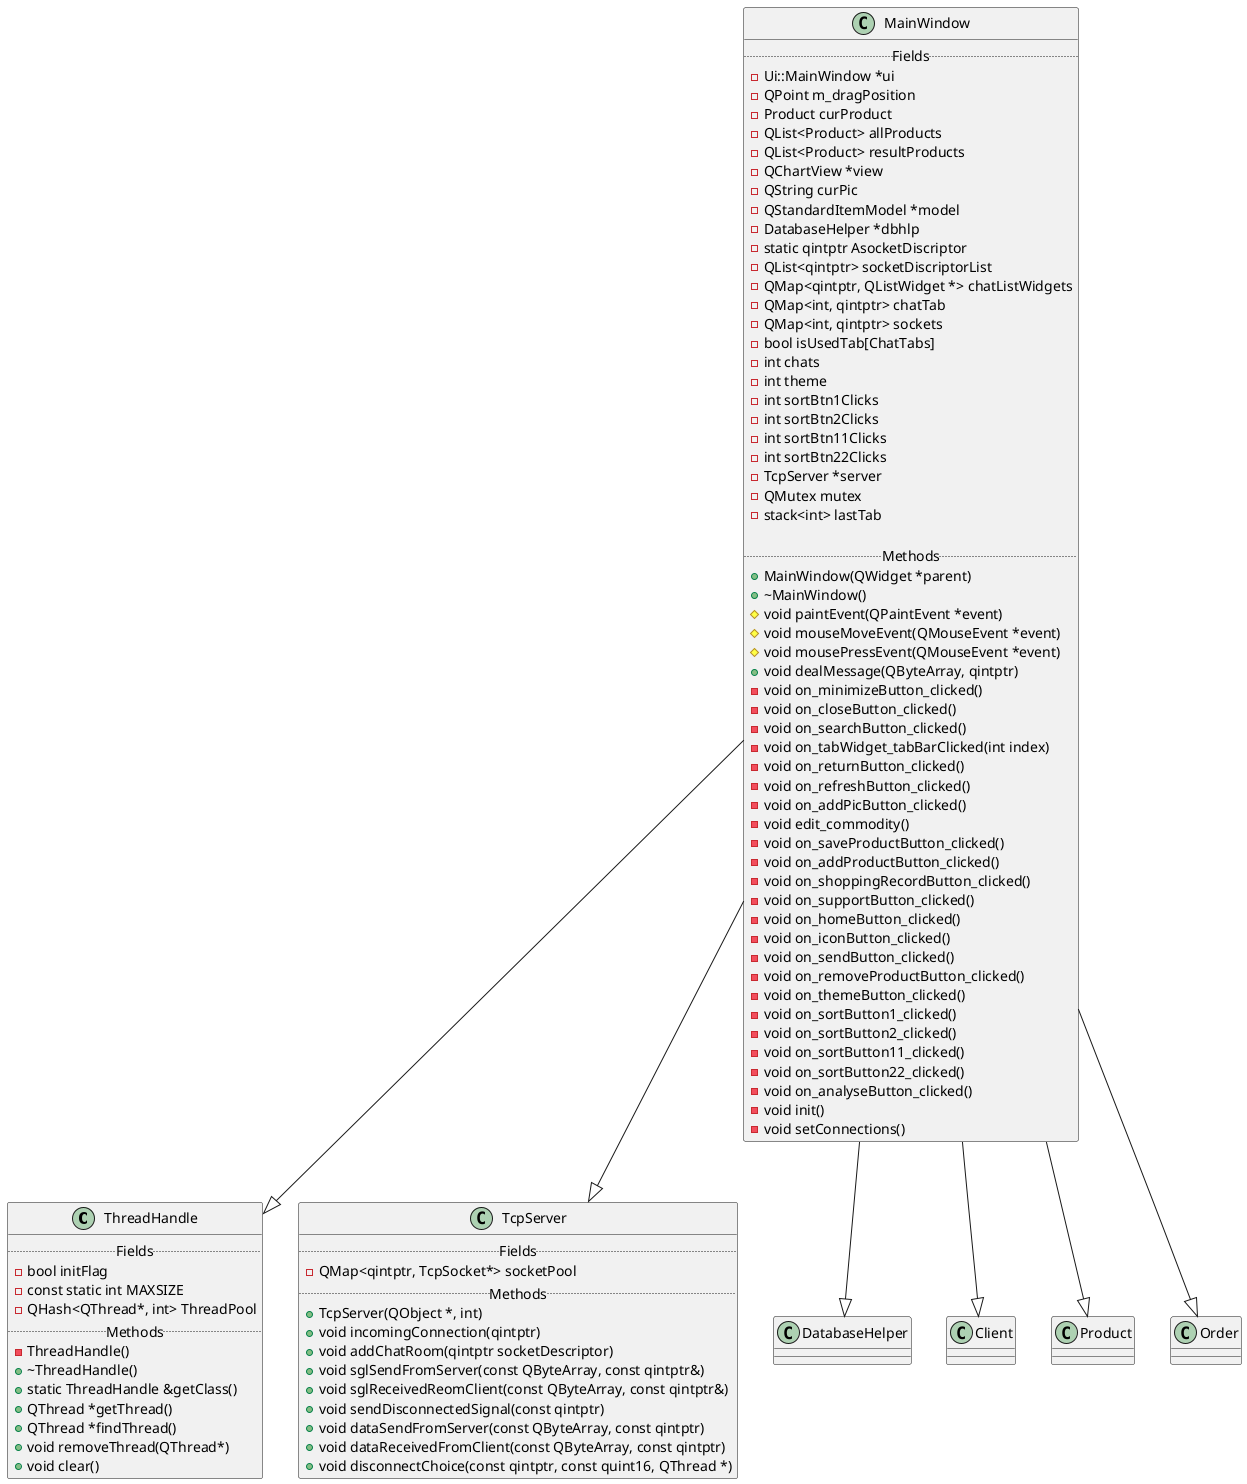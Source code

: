 @startuml

' class SearchLine {
'     .. Fields ..
'     - Ui::SearchLine *ui

'     .. Methods ..
'     + SearchLine(QWidget *)
'     + ~SearchLine()
'     + void returnPressed()
'     - void on_searchButton_clicked()
' }

' class TcpSocket {
'     .. Fields ..
'     - QMutex mutex

'     .. Methods ..
'     + TcpSocket(QObject *)
'     + void sendMessageToServer(QByteArray)
'     + void receivedMessage()
'     + void sendAByteArray(const QByteArray)
' }

' class MainWindow {
'     .. Fields ..
'     - Ui::MainWindow *ui
'     - Carousel *carousel
'     - SearchLine *searchLine
'     - QPoint m_dragPosition
'     - bool isLogging
'     - bool isLogged
'     - Login *loginWindow
'     - Client curClient
'     - QString curAvatar
'     - QList<Product> resultProducts
'     - QList<Product> allProducts
'     - QList<Product> pickedProducts
'     - int sortBtn1Clicks
'     - int sortBtn2Clicks
'     - bool echoMode
'     - Product curProduct
'     - int theme
'     - QList<Order> toPayOrders
'     - QList<Order> productsInCart
'     - QStandardItemModel *model
'     - Order curOrder
'     - stack<int> lastTab
'     - TcpSocket *socket

'     .. Methods ..
'     + explicit MainWindow(QWidget*)
'     + ~MainWindow()
'     # void paintEvent(QPaintEvent*)
'     # void mouseMoveEvent(QMouseEvent*)
'     # void mousePressEvent(QMouseEvent*)
'     + void loginSuccessfully()
'     + void signinSuccessfully()
'     - void dealMessage(const QByteArray)
'     - void on_minimizeButton_clicked()
'     - void on_closeButton_clicked()
'     - void on_loginButton_clicked()
'     - void loginNow(const QString, const QString)
'     - void signinNow(const QString, const QString)
'     - void on_profileButton_clicked()
'     - void on_tabWidget_tabBarClicked(int)
'     - void on_saveButton_clicked()
'     - void on_sendButton_clicked()
'     - void on_themeButton_clicked()
'     - void on_shoppingRecordButton_clicked()
'     - void on_refreshButton_clicked()
'     - void on_searchButton_clicked()
'     - void on_supportButton_clicked()
'     - void show_commodity()
'     - void on_spinBox_valueChanged(int)
'     - void on_returnButton_clicked()
'     - void on_iconButton_clicked()
'     - void on_homeButton_clicked()
'     - void on_purchaseButton_clicked()
'     - void on_payButton_clicked()
'     - void on_shoppingCartButton_clicked()
'     - void on_addToCartButton_clicked()
'     - void on_purchaseButton2_clicked()
'     - void on_clearButton_clicked()
'     - void on_avatarButton_clicked()
'     - void on_withDrawButton_clicked()
'     - void on_sortButton1_clicked()
'     - void on_sortButton2_clicked()
'     - void on_historyButton_clicked()
'     - void on_echoModePushButton_clicked()
'     - void init()
'     - void setConnections()
'     - void initCartAndHistory()
' }

' class Login {
'     .. Fields ..
'     - Ui::Login *ui
'     - static bool isLogging

'     .. Methods ..
'     + Login(QWidget *)
'     + ~Login()
'     + void loginNow(const QString, const QString)
'     + void signinNow(const QString, const QString)
'     + void loginSuccessfully()
'     + void signinSuccessfully()
'     - void on_loginButton_clicked()
'     - void on_signinButton_clicked()
' }

' class Carousel {
'     .. Fields ..
'     + Carousel(const QVector<QString>, QWidget *)
'     + int maxImages 
'     - const int width
'     - const int height
'     - QVector<QPixmap> images
'     - ClickableLabel *imageLabel
'     - QPushButton *nextButton
'     - QPushButton *prevButton
'     - QVector<QPushButton *> dots
'     - QTimer *timer
'     - int currentImageIndex

'     .. Methods ..
'     + void imageClicked(const int)
'     - void nextImage()
'     - void prevImage()
'     - void jumpToImage(int)
'     - void updateDots()
' }

' class ClickableLabel {
'     .. Methods ..
'     + ClickableLabel(QWidget *)
'     # void mousePressEvent(QMouseEvent *)
'     + void clicked()
' }

' class Client {
'     .. Fields ..
'     - QString clientName
'     - int clientId
'     - QString clientPhone
'     - QDateTime clientSignTime
'     - QString clientPwd
'     - int clientBought
'     - QString clientImage
'     - QString clientAddress

'     .. Methods ..
'     + Client()
'     + Client(QString, int, QString, QDateTime, QString, int, QString)
'     + static QJsonObject toJsonObject(const Client)
'     + static Client fromJsonObject(const QJsonObject)
'     + void setClientName(QString clientName)
'     + void setClientId(int clientId)
'     + void setClientPhone(QString clientPhone)
'     + void setClientSignTime(QDateTime clientSignTime)
'     + void setClientPwd(QString clientPwd)
'     + void setClientBought(int clientBought)
'     + void setClientImage(QString clientImage)
'     + void setClientAddress(QString clientAddress)

'     + QString getClientName() const
'     + int getClientId() const
'     + QString getClientPhone() const
'     + QDateTime getClientSignTime() const;
'     + QString getClientPwd() const
'     + int getClientBought() const
'     + QString getClientImage() const
'     + QString getClientAddress() const
' }

' class Order {
'     .. Fields ..
'     - int orderId
'     - QString orderProductName
'     - int orderProductNum
'     - QString orderProductStyle
'     - int orderProductId
'     - QString orderProductImage
'     - QString orderCost
'     - QDateTime orderTime
'     - QString orderClient
'     - int orderClientId
'     - int orderCheck
'     - int orderHide

'     .. Methods ..
'     + Order()
'     + Order(int, QString, int, QString, int, QString, QDateTime, QString, int, int, int)
'     + static QJsonObject toJsonObject(const Order)
'     + static Order fromJsonObject(const QJsonObject)
'     + static QJsonObject toJsonObjectArray(const QList<Order>)
'     + static QList<Order> fromJsonObjectArray(const QJsonObject)
'     + int getOrderHide() const
'     + void setOrderHide(int)
'     + int getOrderCheck() const
'     + void setOrderCheck(int)
'     + int getOrderClientId() const
'     + void setOrderClientId(int)
'     + QString getOrderClient() const
'     + void setOrderClient(const QString)
'     + QDateTime getOrderTime() const
'     + void setOrderTime(const QDateTime)
'     + QString getOrderCost() const
'     + void setOrderCost(const QString)
'     + int getOrderProductId() const
'     + void setOrderProductId(int)
'     + QString getOrderProductStyle() const
'     + void setOrderProductStyle(const QString)
'     + int getOrderProductNum() const
'     + void setOrderProductNum(int)
'     + QString getOrderProductName() const
'     + void setOrderProductName(const QString)
'     + QString getOrderProductImage() const
'     + void setOrderProductImage(const QString)
'     + int getOrderId() const
'     + void setOrderId(int value)
' }

' class Product {
'     .. Fields ..
'     - int productId
'     - QString productName
'     - int productPrice
'     - int productNum
'     - int productBuyNum
'     - QString productImage
'     - float productDiscount
'     - QDateTime pickedTime

'     .. Methods ..
'     + Product()
'     + Product(int, QString, int, int, int , QString,float)
'     + static bool cmpBySales(const Product, const Product)
'     + static bool cmpByPrice(const Product, const Product)
'     + static QJsonObject toJsonObject(const Product)
'     + static Product fromJsonObject(const QJsonObject)
'     + static QJsonObject toJsonObjectArray(const QList<Product>)
'     + static QList<Product> fromJsonObjectArray(const QJsonObject)
'     + float getProductDiscount() const
'     + void setProductDiscount(float)
'     + QString getProductImage() const
'     + void setProductImage(const QString)
'     + int getProductBuyNum() const
'     + void setProductBuyNum(int)
'     + int getProductNum() const
'     + void setProductNum(int)
'     + int getProductPrice() const
'     + void setProductPrice(int value)
'     + QString getProductName() const
'     + void setProductName(const QString)
'     + int getProductId() const
'     + void setProductId(int)
'     + QDateTime getPickedTime() const
'     + void setPickedTime(const QDateTime)
' }

' MainWindow --|> SearchLine
' MainWindow --|> TcpSocket
' MainWindow --|> ClickableLabel
' MainWindow --|> Carousel
' MainWindow --|> Login

' class DatabaseHelper {
'     .. Fields ..
'     - static QString databaseDriver
'     - QSqlDatabase db
'     - QSqlQuery result
'     - QList<Client> ClientList
'     - QList<Product> ProductList
'     - QList<Order> OrderList
'     - QList<QVariantMap> allRecords

'     .. Methods ..
'     + DatabaseHelper(QObject*)
'     + ~DatabaseHelper()
'     + bool connectToDatabase(const QString, const int, const QString, const QString, const QString)
'     + bool executeQuery(const QString)
'     + bool insertRecord(const QString, const QVariantMap)
'     + bool updateRecord(const QString, const QVariantMap, const QVariantMap)
'     + bool deleteRecord(const QString &tableName, const QVariantMap)
'     + QList<QVariantMap> selectRecords(const QString &tableName, const QVariantMap)
'     + QList<QVariantMap> getAllRecords(const QString &tableName)
'     + bool isValidTableName(const QString)
'     + QSqlDatabase& getDatabase()
'     + QList<Client> getClientList()
'     + Client getClientByNameAndPwd(const QString, const QString)
'     + Client getClientById(const int)
'     + bool insertClient(const Client)
'     + bool deleteClientByNameAndPwd(const QString, const QString)
'     + bool updateClient(const Client)
'     + QList<Order> getOrderList()
'     + QList<Order> getOrderListByInfo(const Client)
'     + QList<Order> getOrderListByProduct(const Product)
'     + bool addOrder(const Order)
'     + bool updateOrderByInfo(const Order)
'     + QList<Product>  getProductList()
'     + int addProduct(const Product)
'     + bool deleteProductByInfo(const Product)
'     + bool updateProductByInfo(const Product)
'     + Product getProductById(const int)
'     + QList<Product> searchProductByName(const QString)
' }

' DatabaseHelper --|> Client
' DatabaseHelper --|> Order
' DatabaseHelper --|> Product

class ThreadHandle {
    .. Fields ..
    - bool initFlag
    - const static int MAXSIZE
    - QHash<QThread*, int> ThreadPool
    .. Methods ..
    - ThreadHandle()
    + ~ThreadHandle()
    + static ThreadHandle &getClass()
    + QThread *getThread()
    + QThread *findThread()
    + void removeThread(QThread*)
    + void clear()
}

class MainWindow {
    .. Fields ..
    - Ui::MainWindow *ui
    - QPoint m_dragPosition
    - Product curProduct
    - QList<Product> allProducts
    - QList<Product> resultProducts
    - QChartView *view
    - QString curPic
    - QStandardItemModel *model
    - DatabaseHelper *dbhlp
    - static qintptr AsocketDiscriptor
    - QList<qintptr> socketDiscriptorList
    - QMap<qintptr, QListWidget *> chatListWidgets
    - QMap<int, qintptr> chatTab
    - QMap<int, qintptr> sockets
    - bool isUsedTab[ChatTabs]
    - int chats
    - int theme
    - int sortBtn1Clicks
    - int sortBtn2Clicks
    - int sortBtn11Clicks
    - int sortBtn22Clicks
    - TcpServer *server
    - QMutex mutex
    - stack<int> lastTab

    .. Methods ..
    + MainWindow(QWidget *parent)
    + ~MainWindow()
    # void paintEvent(QPaintEvent *event)
    # void mouseMoveEvent(QMouseEvent *event)
    # void mousePressEvent(QMouseEvent *event)
    + void dealMessage(QByteArray, qintptr)
    - void on_minimizeButton_clicked()
    - void on_closeButton_clicked()
    - void on_searchButton_clicked()
    - void on_tabWidget_tabBarClicked(int index)
    - void on_returnButton_clicked()
    - void on_refreshButton_clicked()
    - void on_addPicButton_clicked()
    - void edit_commodity()
    - void on_saveProductButton_clicked()
    - void on_addProductButton_clicked()
    - void on_shoppingRecordButton_clicked()
    - void on_supportButton_clicked()
    - void on_homeButton_clicked()
    - void on_iconButton_clicked()
    - void on_sendButton_clicked()
    - void on_removeProductButton_clicked()
    - void on_themeButton_clicked()
    - void on_sortButton1_clicked()
    - void on_sortButton2_clicked()
    - void on_sortButton11_clicked()
    - void on_sortButton22_clicked()
    - void on_analyseButton_clicked()
    - void init()
    - void setConnections()
}

class TcpServer {
    .. Fields ..
    - QMap<qintptr, TcpSocket*> socketPool
    .. Methods ..
    + TcpServer(QObject *, int)
    + void incomingConnection(qintptr)
    + void addChatRoom(qintptr socketDescriptor)
    + void sglSendFromServer(const QByteArray, const qintptr&)
    + void sglReceivedReomClient(const QByteArray, const qintptr&)
    + void sendDisconnectedSignal(const qintptr)
    + void dataSendFromServer(const QByteArray, const qintptr)
    + void dataReceivedFromClient(const QByteArray, const qintptr)
    + void disconnectChoice(const qintptr, const quint16, QThread *)
}

MainWindow --|> DatabaseHelper
MainWindow --|> Client
MainWindow --|> Product
MainWindow --|> Order
MainWindow --|> TcpServer
MainWindow --|> ThreadHandle


@enduml